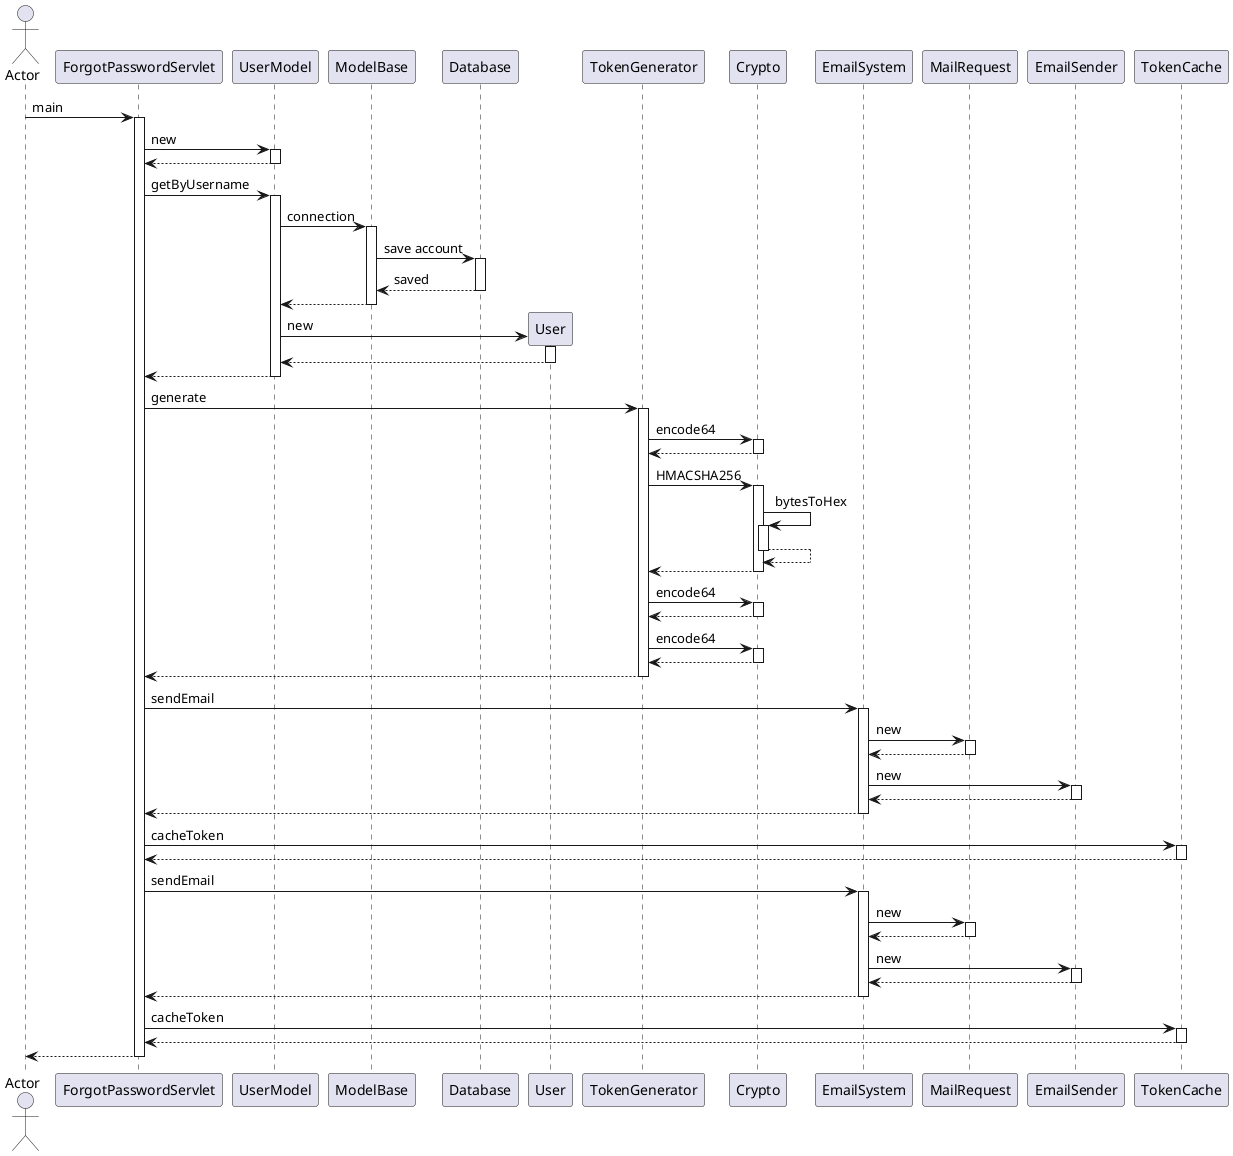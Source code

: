 @startuml
actor Actor
Actor -> ForgotPasswordServlet : main
activate ForgotPasswordServlet
' create UserModel
ForgotPasswordServlet -> UserModel : new
activate UserModel
UserModel --> ForgotPasswordServlet
deactivate UserModel
ForgotPasswordServlet -> UserModel : getByUsername
activate UserModel
UserModel -> ModelBase : connection
activate ModelBase
ModelBase -> Database : save account
activate Database
Database --> ModelBase : saved
deactivate Database
ModelBase --> UserModel
deactivate ModelBase
create User
UserModel -> User : new
activate User
User --> UserModel
deactivate User
UserModel --> ForgotPasswordServlet
deactivate UserModel
ForgotPasswordServlet -> TokenGenerator : generate
activate TokenGenerator
TokenGenerator -> Crypto : encode64
activate Crypto
Crypto --> TokenGenerator
deactivate Crypto
TokenGenerator -> Crypto : HMACSHA256
activate Crypto
Crypto -> Crypto : bytesToHex
activate Crypto
Crypto --> Crypto
deactivate Crypto
Crypto --> TokenGenerator
deactivate Crypto
TokenGenerator -> Crypto : encode64
activate Crypto
Crypto --> TokenGenerator
deactivate Crypto
TokenGenerator -> Crypto : encode64
activate Crypto
Crypto --> TokenGenerator
deactivate Crypto
TokenGenerator --> ForgotPasswordServlet
deactivate TokenGenerator
ForgotPasswordServlet -> EmailSystem : sendEmail
activate EmailSystem
' create MailRequest
EmailSystem -> MailRequest : new
activate MailRequest
MailRequest --> EmailSystem
deactivate MailRequest
' create EmailSender
EmailSystem -> EmailSender : new
activate EmailSender
EmailSender --> EmailSystem
deactivate EmailSender
EmailSystem --> ForgotPasswordServlet
deactivate EmailSystem
ForgotPasswordServlet -> TokenCache : cacheToken
activate TokenCache
TokenCache --> ForgotPasswordServlet
deactivate TokenCache
ForgotPasswordServlet -> EmailSystem : sendEmail
activate EmailSystem
' create MailRequest
EmailSystem -> MailRequest : new
activate MailRequest
MailRequest --> EmailSystem
deactivate MailRequest
' create EmailSender
EmailSystem -> EmailSender : new
activate EmailSender
EmailSender --> EmailSystem
deactivate EmailSender
EmailSystem --> ForgotPasswordServlet
deactivate EmailSystem
ForgotPasswordServlet -> TokenCache : cacheToken
activate TokenCache
TokenCache --> ForgotPasswordServlet
deactivate TokenCache
return
@enduml
